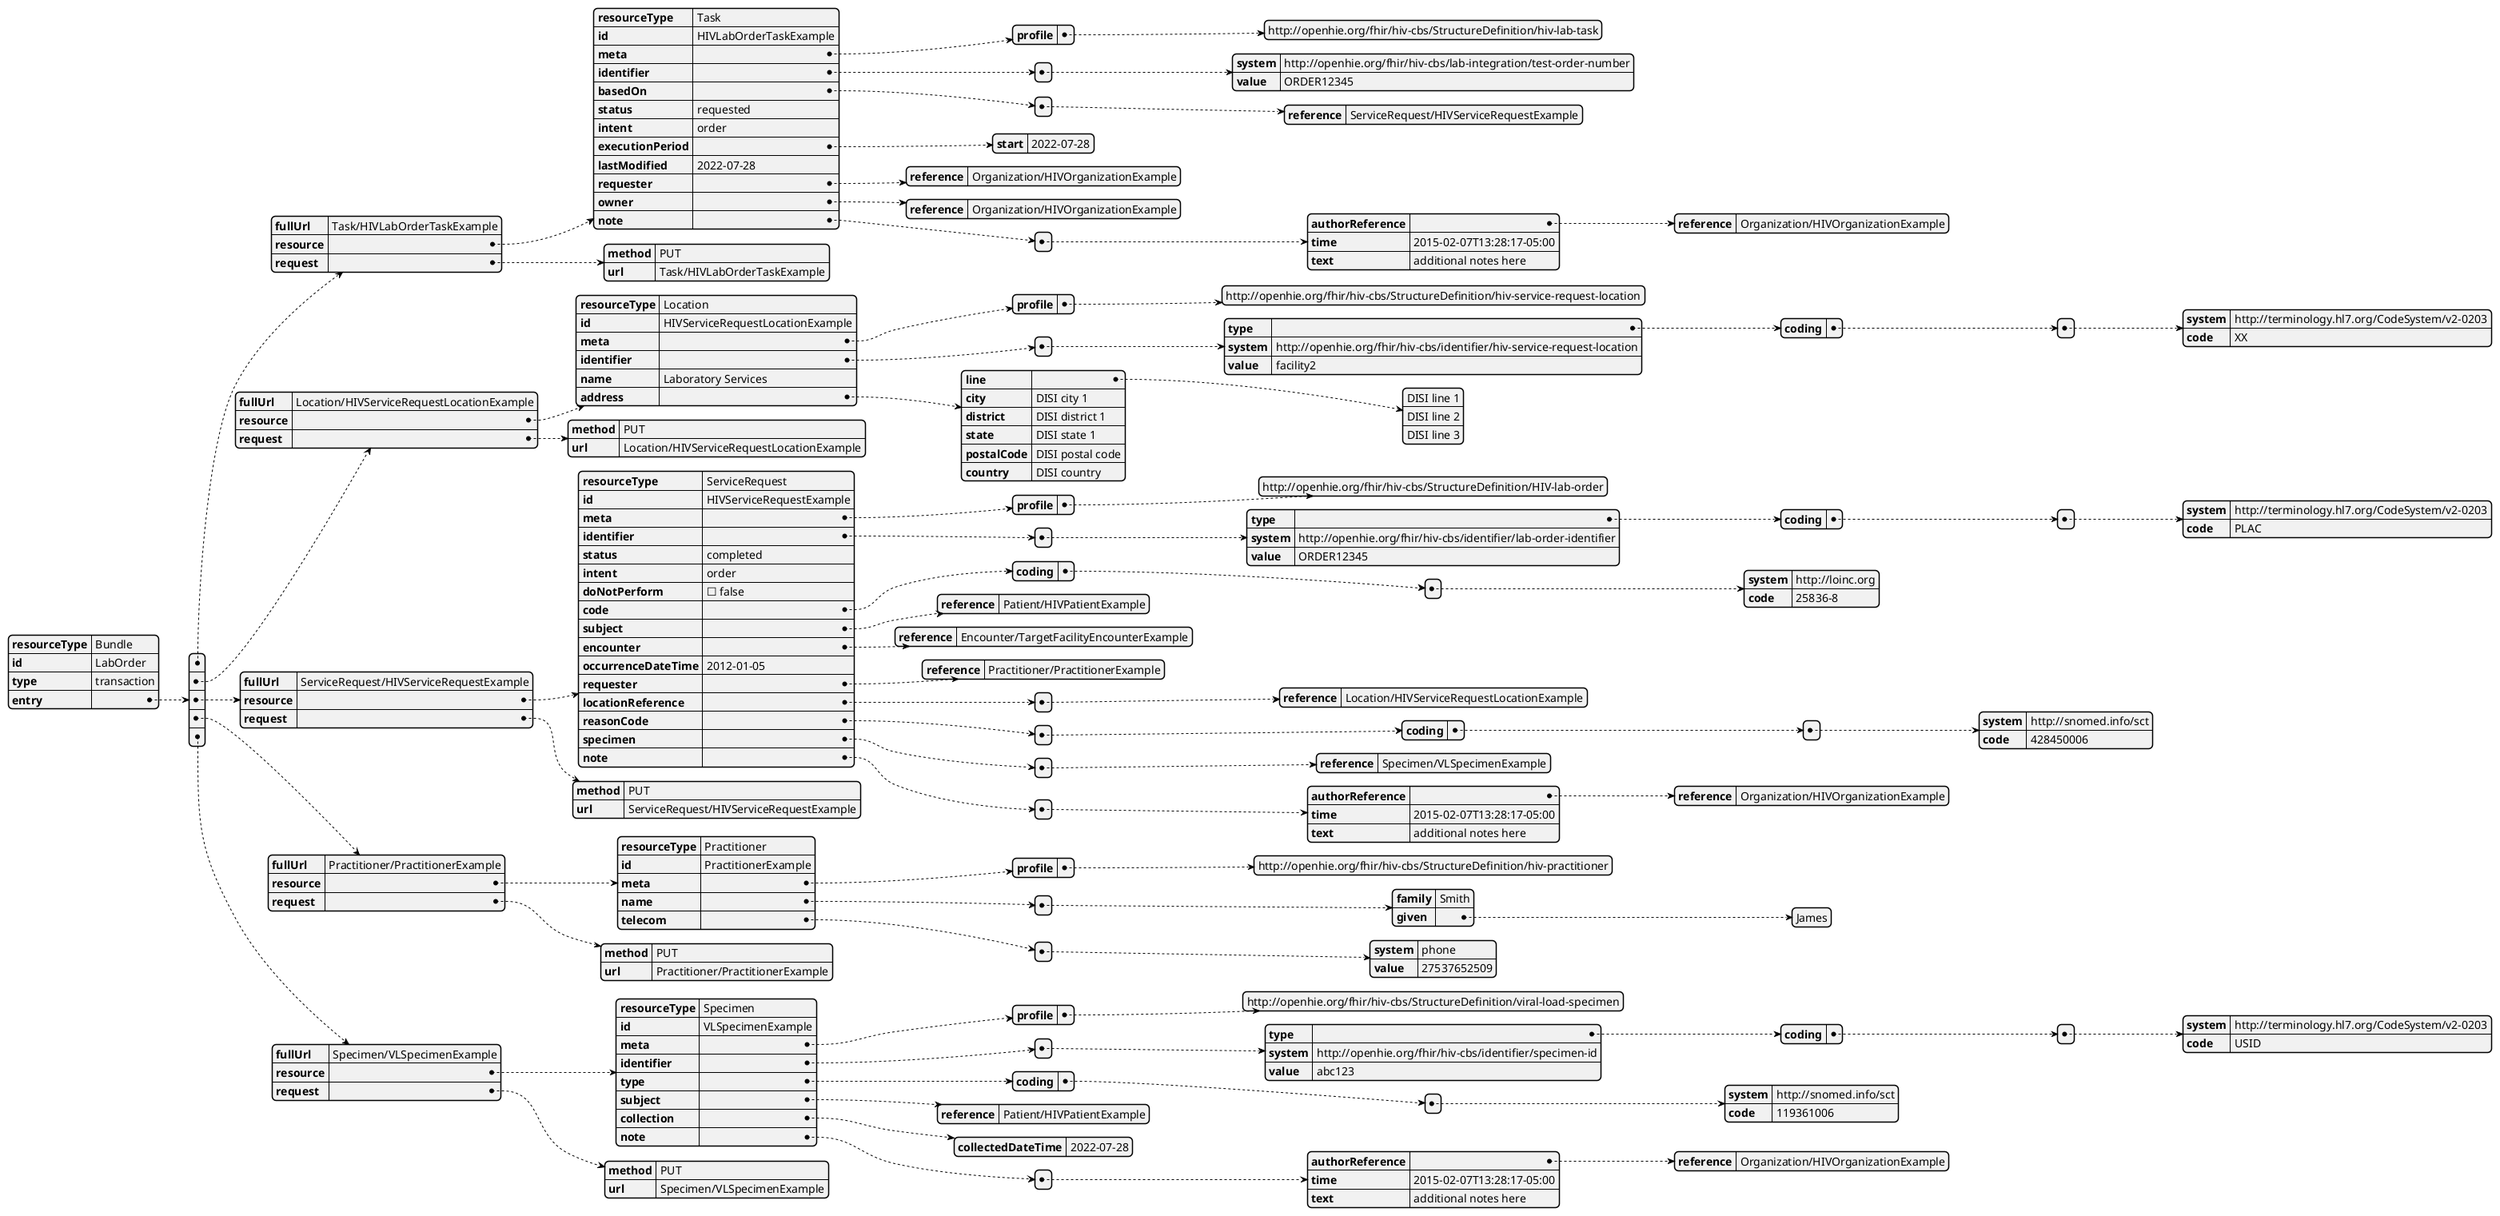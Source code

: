 @startjson lab-order-bundle
{
  "resourceType" : "Bundle",
  "id" : "LabOrder",
  "type" : "transaction",
  "entry" : [{
    "fullUrl" : "Task/HIVLabOrderTaskExample",
    "resource" : {
      "resourceType" : "Task",
      "id" : "HIVLabOrderTaskExample",
      "meta" : {
        "profile" : ["http://openhie.org/fhir/hiv-cbs/StructureDefinition/hiv-lab-task"]
      },
     
      "identifier" : [{
        "system" : "http://openhie.org/fhir/hiv-cbs/lab-integration/test-order-number",
        "value" : "ORDER12345"
      }],
      "basedOn" : [{
        "reference" : "ServiceRequest/HIVServiceRequestExample"
      }],
      "status" : "requested",
      "intent" : "order",
      "executionPeriod" : {
        "start" : "2022-07-28"
      },
      "lastModified" : "2022-07-28",
      "requester" : {
        "reference" : "Organization/HIVOrganizationExample"
      },
      "owner" : {
        "reference" : "Organization/HIVOrganizationExample"
      },
      "note" : [{
        "authorReference" : {
          "reference" : "Organization/HIVOrganizationExample"
        },
        "time" : "2015-02-07T13:28:17-05:00",
        "text" : "additional notes here"
      }]
    },
    "request" : {
      "method" : "PUT",
      "url" : "Task/HIVLabOrderTaskExample"
    }
  },
  {
    "fullUrl" : "Location/HIVServiceRequestLocationExample",
    "resource" : {
      "resourceType" : "Location",
      "id" : "HIVServiceRequestLocationExample",
      "meta" : {
        "profile" : ["http://openhie.org/fhir/hiv-cbs/StructureDefinition/hiv-service-request-location"]
      },
     
      "identifier" : [{
        "type" : {
          "coding" : [{
            "system" : "http://terminology.hl7.org/CodeSystem/v2-0203",
            "code" : "XX"
          }]
        },
        "system" : "http://openhie.org/fhir/hiv-cbs/identifier/hiv-service-request-location",
        "value" : "facility2"
      }],
      "name" : "Laboratory Services",
      "address" : {
        "line" : ["DISI line 1",
        "DISI line 2",
        "DISI line 3"],
        "city" : "DISI city 1",
        "district" : "DISI district 1",
        "state" : "DISI state 1",
        "postalCode" : "DISI postal code",
        "country" : "DISI country"
      }
    },
    "request" : {
      "method" : "PUT",
      "url" : "Location/HIVServiceRequestLocationExample"
    }
  },
  {
    "fullUrl" : "ServiceRequest/HIVServiceRequestExample",
    "resource" : {
      "resourceType" : "ServiceRequest",
      "id" : "HIVServiceRequestExample",
      "meta" : {
        "profile" : ["http://openhie.org/fhir/hiv-cbs/StructureDefinition/HIV-lab-order"]
      },
    
      "identifier" : [{
        "type" : {
          "coding" : [{
            "system" : "http://terminology.hl7.org/CodeSystem/v2-0203",
            "code" : "PLAC"
          }]
        },
        "system" : "http://openhie.org/fhir/hiv-cbs/identifier/lab-order-identifier",
        "value" : "ORDER12345"
      }],
      "status" : "completed",
      "intent" : "order",
      "doNotPerform" : false,
      "code" : {
        "coding" : [{
          "system" : "http://loinc.org",
          "code" : "25836-8"
        }]
      },
      "subject" : {
        "reference" : "Patient/HIVPatientExample"
      },
      "encounter" : {
        "reference" : "Encounter/TargetFacilityEncounterExample"
      },
      "occurrenceDateTime" : "2012-01-05",
      "requester" : {
        "reference" : "Practitioner/PractitionerExample"
      },
      "locationReference" : [{
        "reference" : "Location/HIVServiceRequestLocationExample"
      }],
      "reasonCode" : [{
        "coding" : [{
          "system" : "http://snomed.info/sct",
          "code" : "428450006"
        }]
      }],
      "specimen" : [{
        "reference" : "Specimen/VLSpecimenExample"
      }],
      "note" : [{
        "authorReference" : {
          "reference" : "Organization/HIVOrganizationExample"
        },
        "time" : "2015-02-07T13:28:17-05:00",
        "text" : "additional notes here"
      }]
    },
    "request" : {
      "method" : "PUT",
      "url" : "ServiceRequest/HIVServiceRequestExample"
    }
  },
  {
    "fullUrl" : "Practitioner/PractitionerExample",
    "resource" : {
      "resourceType" : "Practitioner",
      "id" : "PractitionerExample",
      "meta" : {
        "profile" : ["http://openhie.org/fhir/hiv-cbs/StructureDefinition/hiv-practitioner"]
      },
    
      "name" : [{
        "family" : "Smith",
        "given" : ["James"]
      }],
      "telecom" : [{
        "system" : "phone",
        "value" : "27537652509"
      }]
    },
    "request" : {
      "method" : "PUT",
      "url" : "Practitioner/PractitionerExample"
    }
  },
  {
    "fullUrl" : "Specimen/VLSpecimenExample",
    "resource" : {
      "resourceType" : "Specimen",
      "id" : "VLSpecimenExample",
      "meta" : {
        "profile" : ["http://openhie.org/fhir/hiv-cbs/StructureDefinition/viral-load-specimen"]
      },
    
      "identifier" : [{
        "type" : {
          "coding" : [{
            "system" : "http://terminology.hl7.org/CodeSystem/v2-0203",
            "code" : "USID"
          }]
        },
        "system" : "http://openhie.org/fhir/hiv-cbs/identifier/specimen-id",
        "value" : "abc123"
      }],
      "type" : {
        "coding" : [{
          "system" : "http://snomed.info/sct",
          "code" : "119361006"
        }]
      },
      "subject" : {
        "reference" : "Patient/HIVPatientExample"
      },
      "collection" : {
        "collectedDateTime" : "2022-07-28"
      },
      "note" : [{
        "authorReference" : {
          "reference" : "Organization/HIVOrganizationExample"
        },
        "time" : "2015-02-07T13:28:17-05:00",
        "text" : "additional notes here"
      }]
    },
    "request" : {
      "method" : "PUT",
      "url" : "Specimen/VLSpecimenExample"
    }
  }]
}

@endjson